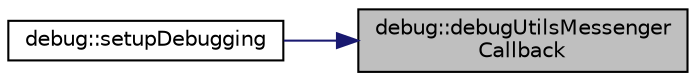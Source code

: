 digraph "debug::debugUtilsMessengerCallback"
{
 // INTERACTIVE_SVG=YES
 // LATEX_PDF_SIZE
  bgcolor="transparent";
  edge [fontname="Helvetica",fontsize="10",labelfontname="Helvetica",labelfontsize="10"];
  node [fontname="Helvetica",fontsize="10",shape=record];
  rankdir="RL";
  Node1 [label="debug::debugUtilsMessenger\lCallback",height=0.2,width=0.4,color="black", fillcolor="grey75", style="filled", fontcolor="black",tooltip=" "];
  Node1 -> Node2 [dir="back",color="midnightblue",fontsize="10",style="solid",fontname="Helvetica"];
  Node2 [label="debug::setupDebugging",height=0.2,width=0.4,color="black",URL="$d2/dde/namespacedebug.html#a2d3861f9b449521a13975f6f21342c43",tooltip=" "];
}
